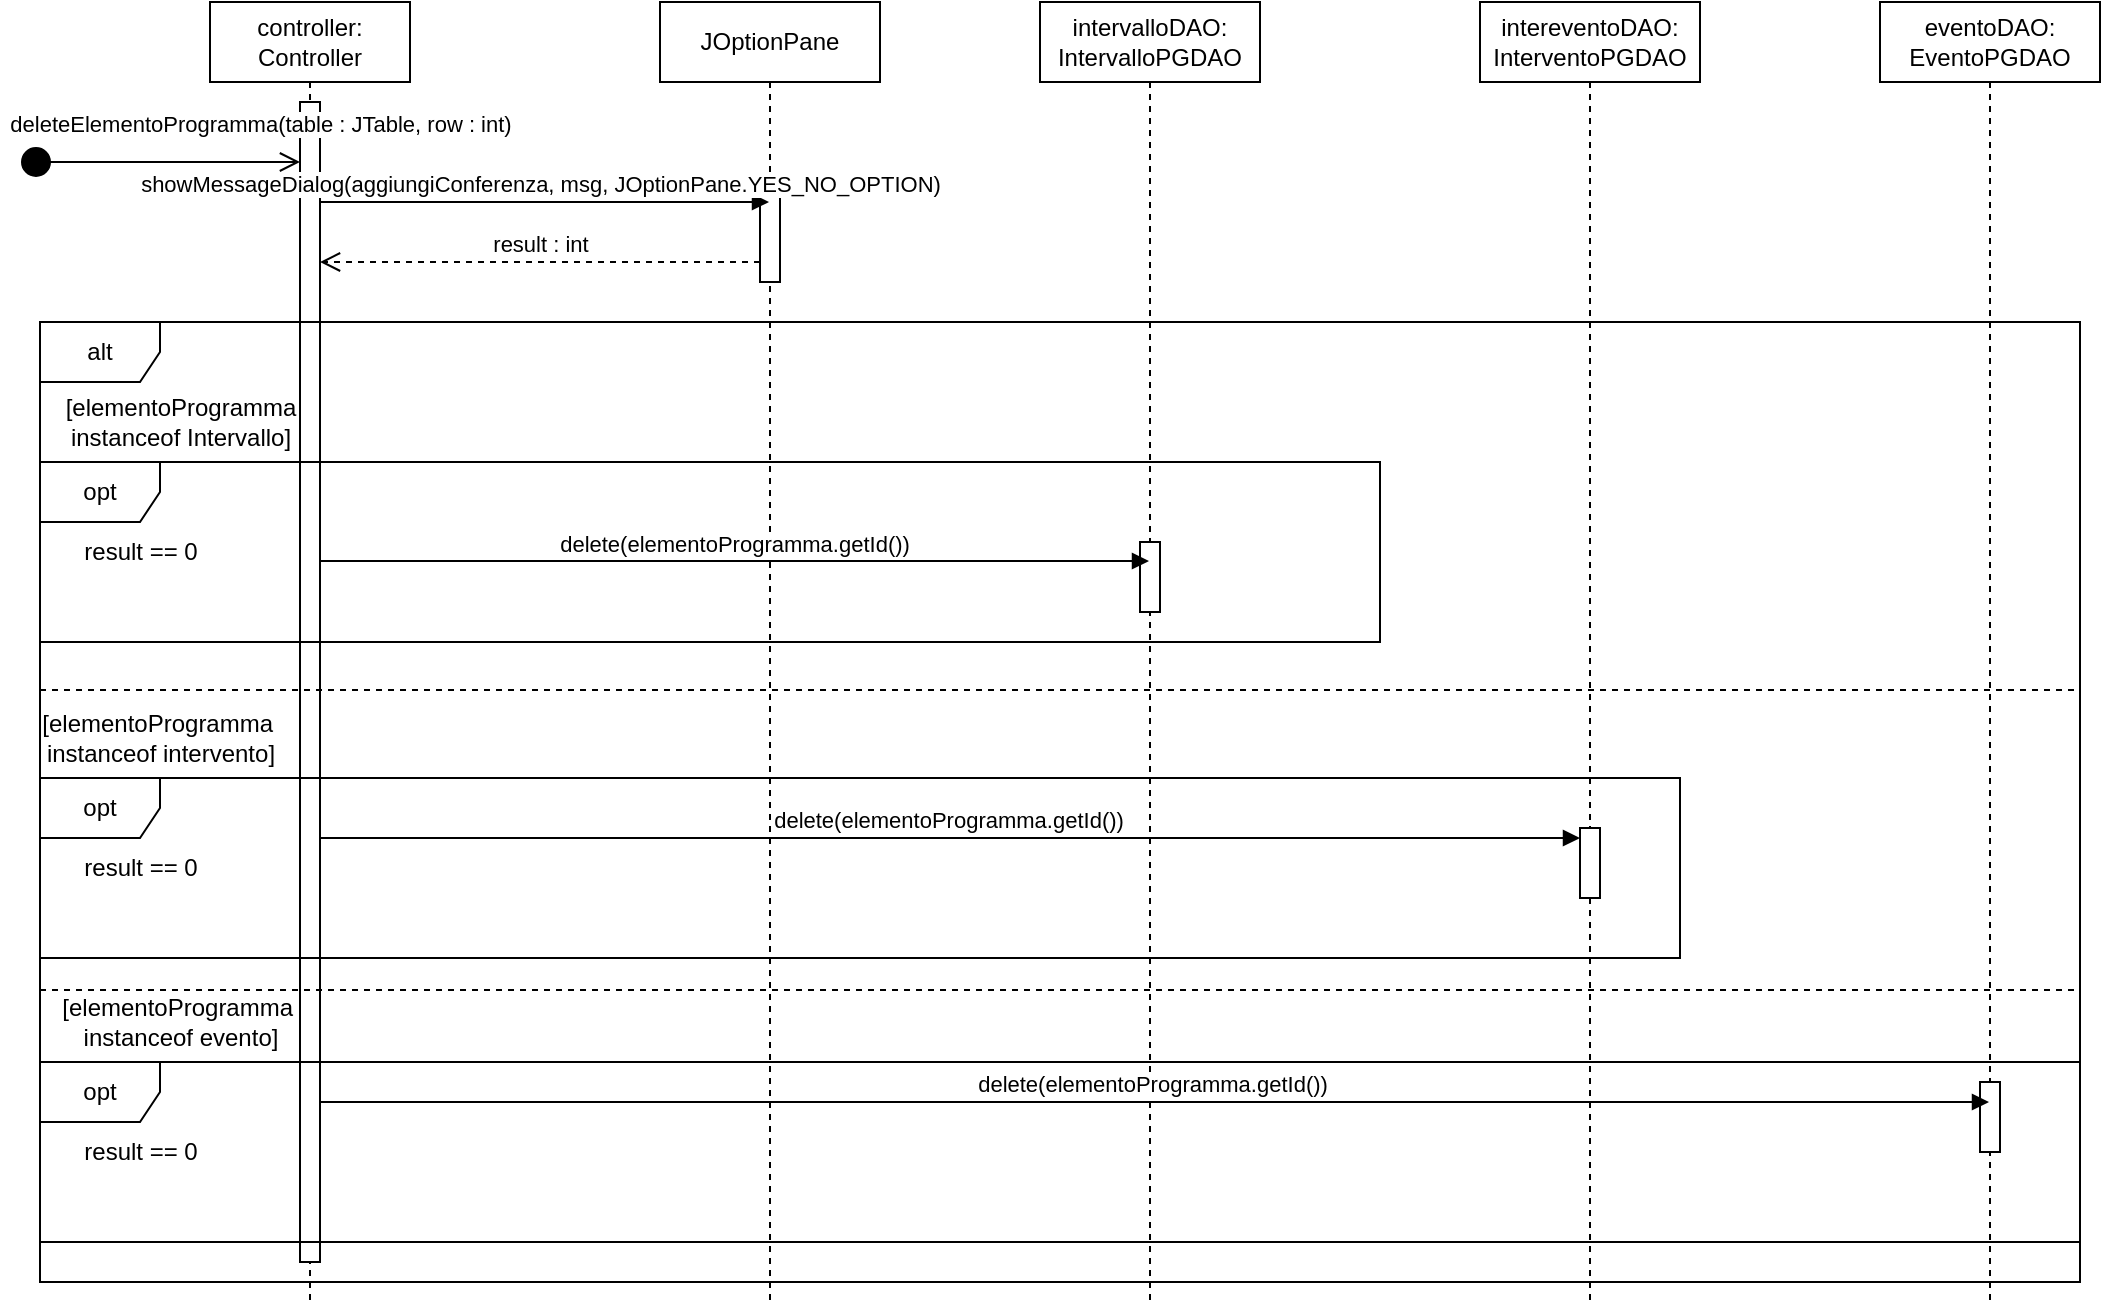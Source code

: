 <mxfile version="21.8.2" type="github">
  <diagram name="Page-1" id="2YBvvXClWsGukQMizWep">
    <mxGraphModel dx="986" dy="647" grid="1" gridSize="10" guides="1" tooltips="1" connect="1" arrows="1" fold="1" page="1" pageScale="1" pageWidth="850" pageHeight="1100" math="0" shadow="0">
      <root>
        <mxCell id="0" />
        <mxCell id="1" parent="0" />
        <mxCell id="bSgejq6akdJiE-Cmj8o2-1" value="controller:&lt;br&gt;Controller" style="shape=umlLifeline;perimeter=lifelinePerimeter;whiteSpace=wrap;html=1;container=1;dropTarget=0;collapsible=0;recursiveResize=0;outlineConnect=0;portConstraint=eastwest;newEdgeStyle={&quot;curved&quot;:0,&quot;rounded&quot;:0};" vertex="1" parent="1">
          <mxGeometry x="105" y="20" width="100" height="650" as="geometry" />
        </mxCell>
        <mxCell id="bSgejq6akdJiE-Cmj8o2-2" value="" style="html=1;points=[[0,0,0,0,5],[0,1,0,0,-5],[1,0,0,0,5],[1,1,0,0,-5]];perimeter=orthogonalPerimeter;outlineConnect=0;targetShapes=umlLifeline;portConstraint=eastwest;newEdgeStyle={&quot;curved&quot;:0,&quot;rounded&quot;:0};" vertex="1" parent="bSgejq6akdJiE-Cmj8o2-1">
          <mxGeometry x="45" y="50" width="10" height="580" as="geometry" />
        </mxCell>
        <mxCell id="bSgejq6akdJiE-Cmj8o2-5" value="" style="line;strokeWidth=1;fillColor=none;align=left;verticalAlign=middle;spacingTop=-1;spacingLeft=3;spacingRight=3;rotatable=0;labelPosition=right;points=[];portConstraint=eastwest;strokeColor=inherit;dashed=1;" vertex="1" parent="1">
          <mxGeometry x="20" y="360" width="1020" height="8" as="geometry" />
        </mxCell>
        <mxCell id="bSgejq6akdJiE-Cmj8o2-11" value="intervalloDAO:&lt;br&gt;IntervalloPGDAO" style="shape=umlLifeline;perimeter=lifelinePerimeter;whiteSpace=wrap;html=1;container=1;dropTarget=0;collapsible=0;recursiveResize=0;outlineConnect=0;portConstraint=eastwest;newEdgeStyle={&quot;curved&quot;:0,&quot;rounded&quot;:0};" vertex="1" parent="1">
          <mxGeometry x="520" y="20" width="110" height="650" as="geometry" />
        </mxCell>
        <mxCell id="bSgejq6akdJiE-Cmj8o2-12" value="" style="html=1;points=[[0,0,0,0,5],[0,1,0,0,-5],[1,0,0,0,5],[1,1,0,0,-5]];perimeter=orthogonalPerimeter;outlineConnect=0;targetShapes=umlLifeline;portConstraint=eastwest;newEdgeStyle={&quot;curved&quot;:0,&quot;rounded&quot;:0};" vertex="1" parent="bSgejq6akdJiE-Cmj8o2-11">
          <mxGeometry x="50" y="270" width="10" height="35" as="geometry" />
        </mxCell>
        <mxCell id="bSgejq6akdJiE-Cmj8o2-14" value="JOptionPane" style="shape=umlLifeline;perimeter=lifelinePerimeter;whiteSpace=wrap;html=1;container=1;dropTarget=0;collapsible=0;recursiveResize=0;outlineConnect=0;portConstraint=eastwest;newEdgeStyle={&quot;curved&quot;:0,&quot;rounded&quot;:0};" vertex="1" parent="1">
          <mxGeometry x="330" y="20" width="110" height="650" as="geometry" />
        </mxCell>
        <mxCell id="bSgejq6akdJiE-Cmj8o2-15" value="" style="html=1;points=[[0,0,0,0,5],[0,1,0,0,-5],[1,0,0,0,5],[1,1,0,0,-5]];perimeter=orthogonalPerimeter;outlineConnect=0;targetShapes=umlLifeline;portConstraint=eastwest;newEdgeStyle={&quot;curved&quot;:0,&quot;rounded&quot;:0};" vertex="1" parent="bSgejq6akdJiE-Cmj8o2-14">
          <mxGeometry x="50" y="90" width="10" height="50" as="geometry" />
        </mxCell>
        <mxCell id="bSgejq6akdJiE-Cmj8o2-17" value="showMessageDialog(aggiungiConferenza, msg, JOptionPane.YES_NO_OPTION)" style="html=1;verticalAlign=bottom;endArrow=block;curved=0;rounded=0;" edge="1" parent="1" target="bSgejq6akdJiE-Cmj8o2-14" source="bSgejq6akdJiE-Cmj8o2-2">
          <mxGeometry x="-0.02" width="80" relative="1" as="geometry">
            <mxPoint x="155" y="340" as="sourcePoint" />
            <mxPoint x="235" y="340" as="targetPoint" />
            <Array as="points">
              <mxPoint x="310" y="120" />
            </Array>
            <mxPoint as="offset" />
          </mxGeometry>
        </mxCell>
        <mxCell id="bSgejq6akdJiE-Cmj8o2-21" value="alt" style="shape=umlFrame;whiteSpace=wrap;html=1;pointerEvents=0;" vertex="1" parent="1">
          <mxGeometry x="20" y="180" width="1020" height="480" as="geometry" />
        </mxCell>
        <mxCell id="bSgejq6akdJiE-Cmj8o2-22" value="result : int" style="html=1;verticalAlign=bottom;endArrow=open;dashed=1;endSize=8;curved=0;rounded=0;" edge="1" parent="1">
          <mxGeometry relative="1" as="geometry">
            <mxPoint x="380" y="150" as="sourcePoint" />
            <mxPoint x="160" y="150" as="targetPoint" />
            <mxPoint as="offset" />
          </mxGeometry>
        </mxCell>
        <mxCell id="bSgejq6akdJiE-Cmj8o2-23" value="[elementoProgramma &lt;br&gt;instanceof Intervallo]" style="text;html=1;align=center;verticalAlign=middle;resizable=0;points=[];autosize=1;strokeColor=none;fillColor=none;" vertex="1" parent="1">
          <mxGeometry x="20" y="210" width="140" height="40" as="geometry" />
        </mxCell>
        <mxCell id="bSgejq6akdJiE-Cmj8o2-24" value="delete(elementoProgramma.getId())" style="html=1;verticalAlign=bottom;endArrow=block;curved=0;rounded=0;" edge="1" parent="1">
          <mxGeometry x="-0.001" width="80" relative="1" as="geometry">
            <mxPoint x="160" y="299.5" as="sourcePoint" />
            <mxPoint x="574.5" y="299.5" as="targetPoint" />
            <Array as="points">
              <mxPoint x="500" y="299.5" />
            </Array>
            <mxPoint as="offset" />
          </mxGeometry>
        </mxCell>
        <mxCell id="bSgejq6akdJiE-Cmj8o2-27" value="opt" style="shape=umlFrame;whiteSpace=wrap;html=1;pointerEvents=0;" vertex="1" parent="1">
          <mxGeometry x="20" y="250" width="670" height="90" as="geometry" />
        </mxCell>
        <mxCell id="bSgejq6akdJiE-Cmj8o2-28" value="result == 0" style="text;html=1;align=center;verticalAlign=middle;resizable=0;points=[];autosize=1;strokeColor=none;fillColor=none;" vertex="1" parent="1">
          <mxGeometry x="30" y="280" width="80" height="30" as="geometry" />
        </mxCell>
        <mxCell id="bSgejq6akdJiE-Cmj8o2-29" value="[elementoProgramma&amp;nbsp;&lt;br style=&quot;border-color: var(--border-color);&quot;&gt;instanceof intervento]" style="text;html=1;align=center;verticalAlign=middle;resizable=0;points=[];autosize=1;strokeColor=none;fillColor=none;" vertex="1" parent="1">
          <mxGeometry x="10" y="368" width="140" height="40" as="geometry" />
        </mxCell>
        <mxCell id="bSgejq6akdJiE-Cmj8o2-30" value="intereventoDAO: InterventoPGDAO" style="shape=umlLifeline;perimeter=lifelinePerimeter;whiteSpace=wrap;html=1;container=1;dropTarget=0;collapsible=0;recursiveResize=0;outlineConnect=0;portConstraint=eastwest;newEdgeStyle={&quot;curved&quot;:0,&quot;rounded&quot;:0};" vertex="1" parent="1">
          <mxGeometry x="740" y="20" width="110" height="650" as="geometry" />
        </mxCell>
        <mxCell id="bSgejq6akdJiE-Cmj8o2-31" value="" style="html=1;points=[[0,0,0,0,5],[0,1,0,0,-5],[1,0,0,0,5],[1,1,0,0,-5]];perimeter=orthogonalPerimeter;outlineConnect=0;targetShapes=umlLifeline;portConstraint=eastwest;newEdgeStyle={&quot;curved&quot;:0,&quot;rounded&quot;:0};" vertex="1" parent="bSgejq6akdJiE-Cmj8o2-30">
          <mxGeometry x="50" y="413" width="10" height="35" as="geometry" />
        </mxCell>
        <mxCell id="bSgejq6akdJiE-Cmj8o2-32" value="delete(elementoProgramma.getId())" style="html=1;verticalAlign=bottom;endArrow=block;curved=0;rounded=0;" edge="1" parent="1">
          <mxGeometry x="-0.003" width="80" relative="1" as="geometry">
            <mxPoint x="160" y="438" as="sourcePoint" />
            <mxPoint x="790" y="438" as="targetPoint" />
            <Array as="points">
              <mxPoint x="500" y="438" />
            </Array>
            <mxPoint as="offset" />
          </mxGeometry>
        </mxCell>
        <mxCell id="bSgejq6akdJiE-Cmj8o2-33" value="" style="line;strokeWidth=1;fillColor=none;align=left;verticalAlign=middle;spacingTop=-1;spacingLeft=3;spacingRight=3;rotatable=0;labelPosition=right;points=[];portConstraint=eastwest;strokeColor=inherit;dashed=1;" vertex="1" parent="1">
          <mxGeometry x="20" y="510" width="1020" height="8" as="geometry" />
        </mxCell>
        <mxCell id="bSgejq6akdJiE-Cmj8o2-34" value="[elementoProgramma&amp;nbsp;&lt;br style=&quot;border-color: var(--border-color);&quot;&gt;instanceof evento]" style="text;html=1;align=center;verticalAlign=middle;resizable=0;points=[];autosize=1;strokeColor=none;fillColor=none;" vertex="1" parent="1">
          <mxGeometry x="20" y="510" width="140" height="40" as="geometry" />
        </mxCell>
        <mxCell id="bSgejq6akdJiE-Cmj8o2-35" value="eventoDAO: EventoPGDAO" style="shape=umlLifeline;perimeter=lifelinePerimeter;whiteSpace=wrap;html=1;container=1;dropTarget=0;collapsible=0;recursiveResize=0;outlineConnect=0;portConstraint=eastwest;newEdgeStyle={&quot;curved&quot;:0,&quot;rounded&quot;:0};" vertex="1" parent="1">
          <mxGeometry x="940" y="20" width="110" height="650" as="geometry" />
        </mxCell>
        <mxCell id="bSgejq6akdJiE-Cmj8o2-36" value="" style="html=1;points=[[0,0,0,0,5],[0,1,0,0,-5],[1,0,0,0,5],[1,1,0,0,-5]];perimeter=orthogonalPerimeter;outlineConnect=0;targetShapes=umlLifeline;portConstraint=eastwest;newEdgeStyle={&quot;curved&quot;:0,&quot;rounded&quot;:0};" vertex="1" parent="bSgejq6akdJiE-Cmj8o2-35">
          <mxGeometry x="50" y="540" width="10" height="35" as="geometry" />
        </mxCell>
        <mxCell id="bSgejq6akdJiE-Cmj8o2-37" value="delete(elementoProgramma.getId())" style="html=1;verticalAlign=bottom;endArrow=block;curved=0;rounded=0;" edge="1" parent="1">
          <mxGeometry x="-0.003" width="80" relative="1" as="geometry">
            <mxPoint x="160" y="570" as="sourcePoint" />
            <mxPoint x="994.5" y="570" as="targetPoint" />
            <Array as="points">
              <mxPoint x="500" y="570" />
            </Array>
            <mxPoint as="offset" />
          </mxGeometry>
        </mxCell>
        <mxCell id="bSgejq6akdJiE-Cmj8o2-38" value="opt" style="shape=umlFrame;whiteSpace=wrap;html=1;pointerEvents=0;" vertex="1" parent="1">
          <mxGeometry x="20" y="408" width="820" height="90" as="geometry" />
        </mxCell>
        <mxCell id="bSgejq6akdJiE-Cmj8o2-39" value="result == 0" style="text;html=1;align=center;verticalAlign=middle;resizable=0;points=[];autosize=1;strokeColor=none;fillColor=none;" vertex="1" parent="1">
          <mxGeometry x="30" y="438" width="80" height="30" as="geometry" />
        </mxCell>
        <mxCell id="bSgejq6akdJiE-Cmj8o2-40" value="result == 0" style="text;html=1;align=center;verticalAlign=middle;resizable=0;points=[];autosize=1;strokeColor=none;fillColor=none;" vertex="1" parent="1">
          <mxGeometry x="30" y="580" width="80" height="30" as="geometry" />
        </mxCell>
        <mxCell id="bSgejq6akdJiE-Cmj8o2-41" value="opt" style="shape=umlFrame;whiteSpace=wrap;html=1;pointerEvents=0;" vertex="1" parent="1">
          <mxGeometry x="20" y="550" width="1020" height="90" as="geometry" />
        </mxCell>
        <mxCell id="bSgejq6akdJiE-Cmj8o2-42" value="deleteElementoProgramma(table : JTable, row : int)" style="html=1;verticalAlign=bottom;startArrow=circle;startFill=1;endArrow=open;startSize=6;endSize=8;curved=0;rounded=0;" edge="1" parent="1">
          <mxGeometry x="0.714" y="10" width="80" relative="1" as="geometry">
            <mxPoint x="10" y="100" as="sourcePoint" />
            <mxPoint x="150" y="100" as="targetPoint" />
            <mxPoint as="offset" />
          </mxGeometry>
        </mxCell>
      </root>
    </mxGraphModel>
  </diagram>
</mxfile>

